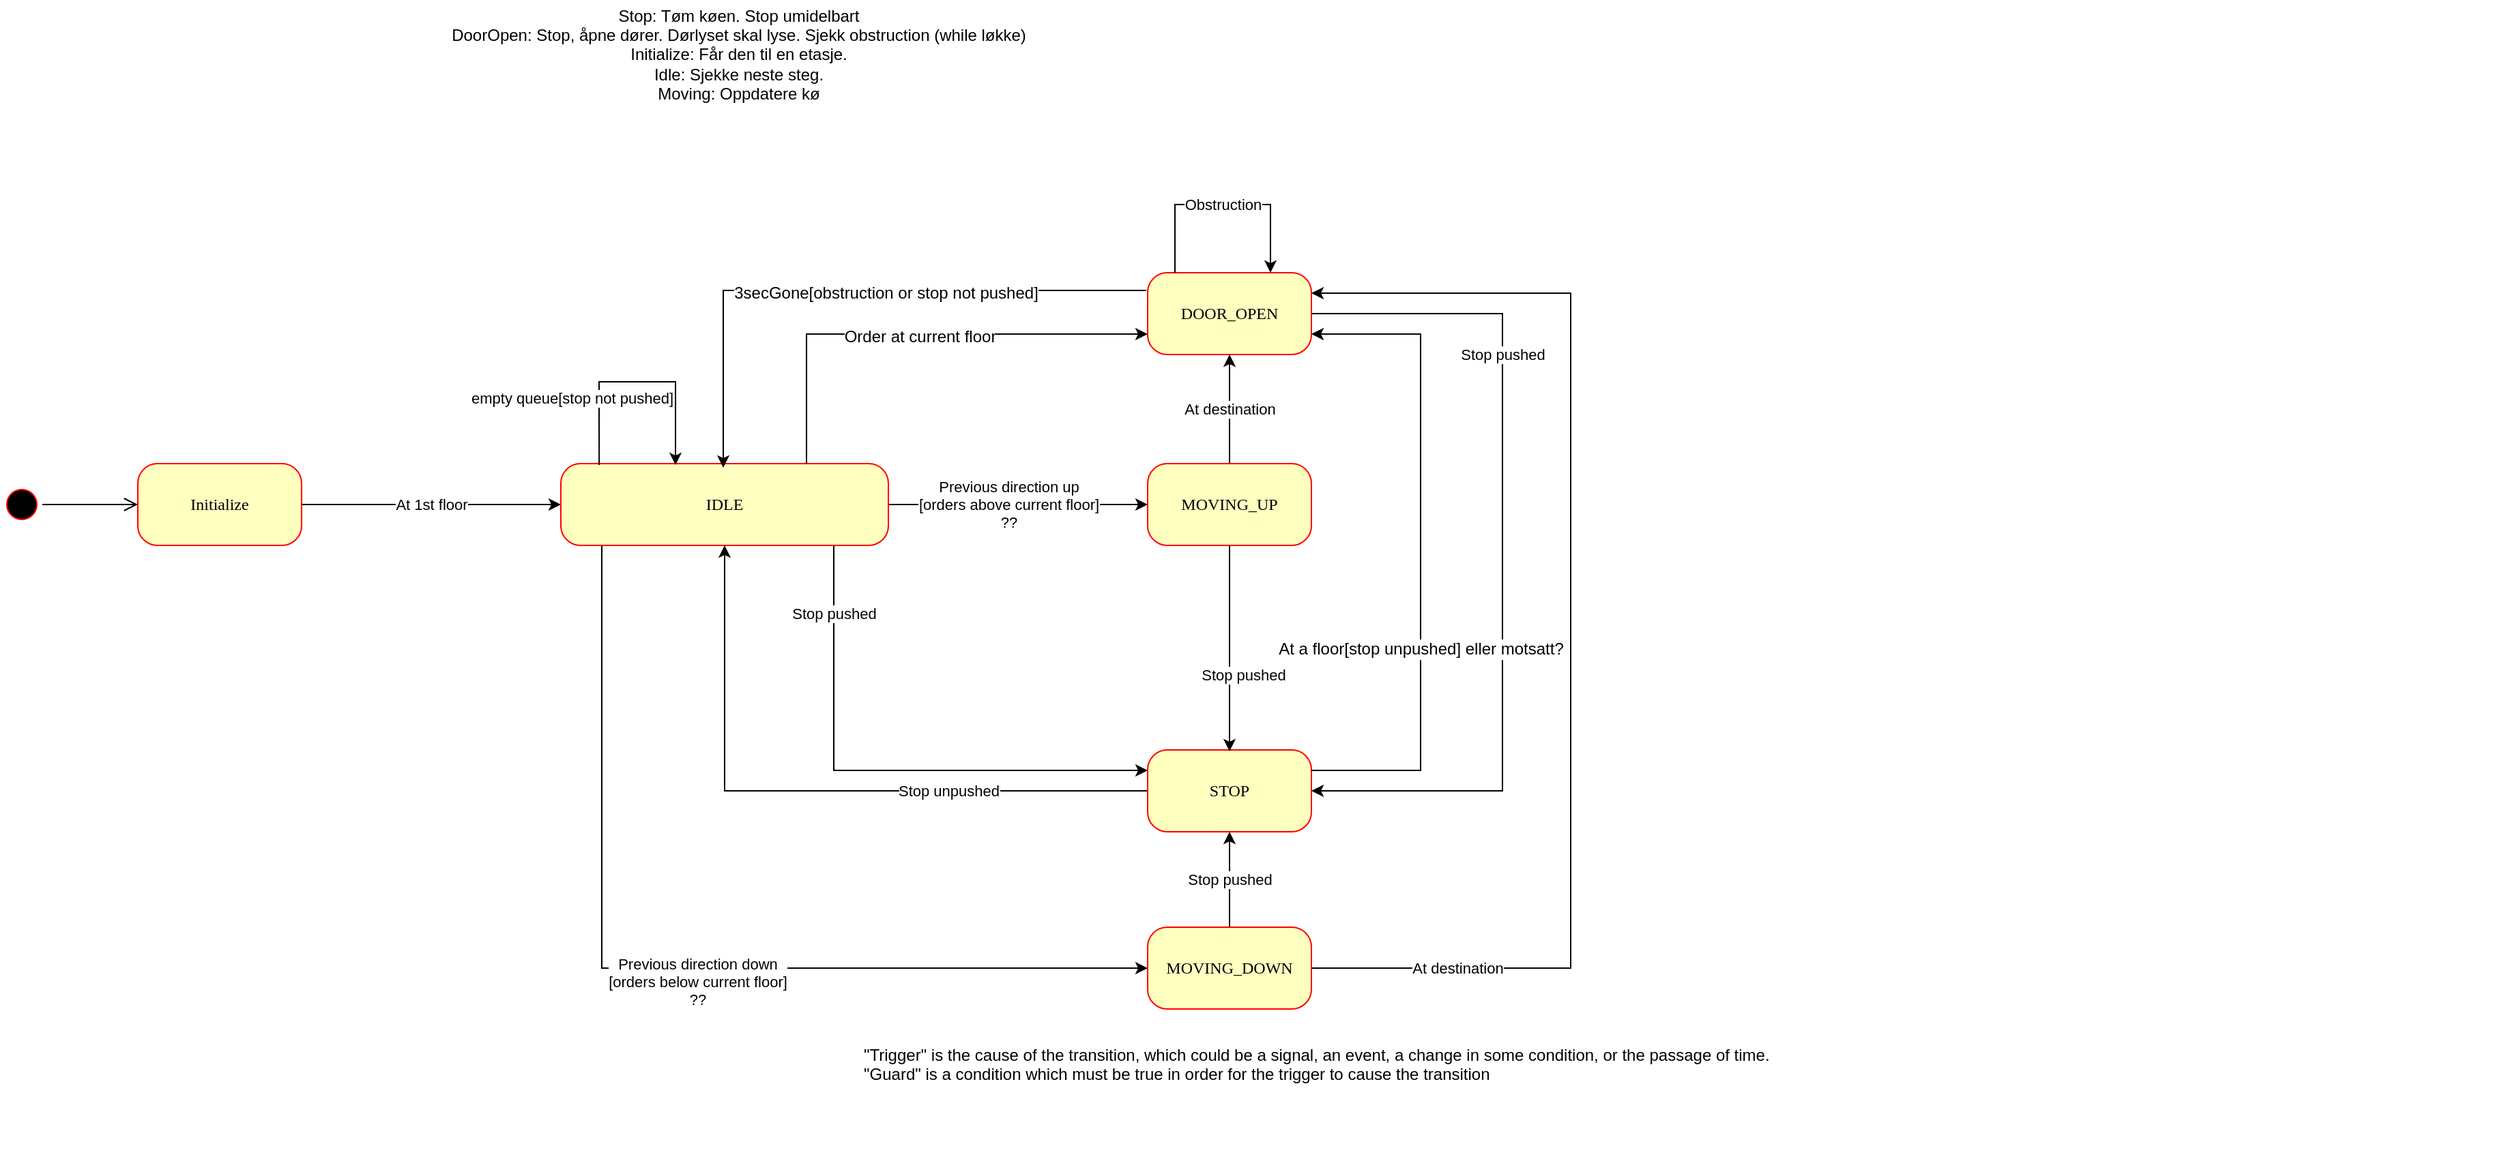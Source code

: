 <mxfile version="12.7.2" type="github">
  <diagram name="Page-1" id="58cdce13-f638-feb5-8d6f-7d28b1aa9fa0">
    <mxGraphModel dx="2034" dy="1487" grid="1" gridSize="10" guides="1" tooltips="1" connect="1" arrows="1" fold="1" page="1" pageScale="1" pageWidth="1100" pageHeight="850" background="#ffffff" math="0" shadow="0">
      <root>
        <mxCell id="0" />
        <mxCell id="1" parent="0" />
        <mxCell id="xnfGC8_ZxIWT7jYt_e5Y-49" value="At 1st floor" style="edgeStyle=orthogonalEdgeStyle;rounded=0;orthogonalLoop=1;jettySize=auto;html=1;entryX=0;entryY=0.5;entryDx=0;entryDy=0;" parent="1" source="xnfGC8_ZxIWT7jYt_e5Y-38" target="xnfGC8_ZxIWT7jYt_e5Y-48" edge="1">
          <mxGeometry relative="1" as="geometry" />
        </mxCell>
        <mxCell id="xnfGC8_ZxIWT7jYt_e5Y-38" value="Initialize" style="rounded=1;whiteSpace=wrap;html=1;arcSize=24;fillColor=#ffffc0;strokeColor=#ff0000;shadow=0;comic=0;labelBackgroundColor=none;fontFamily=Verdana;fontSize=12;fontColor=#000000;align=center;" parent="1" vertex="1">
          <mxGeometry x="-20" y="-220" width="120" height="60" as="geometry" />
        </mxCell>
        <mxCell id="xnfGC8_ZxIWT7jYt_e5Y-51" value="&lt;div&gt;Previous direction down&lt;/div&gt;&lt;div&gt;[orders below current floor]&lt;/div&gt;&lt;div&gt;??&lt;br&gt;&lt;/div&gt;" style="edgeStyle=orthogonalEdgeStyle;rounded=0;orthogonalLoop=1;jettySize=auto;html=1;exitX=0.25;exitY=1;exitDx=0;exitDy=0;entryX=0;entryY=0.5;entryDx=0;entryDy=0;" parent="1" source="xnfGC8_ZxIWT7jYt_e5Y-48" target="xnfGC8_ZxIWT7jYt_e5Y-50" edge="1">
          <mxGeometry x="0.108" y="-10" relative="1" as="geometry">
            <Array as="points">
              <mxPoint x="320" y="-160" />
              <mxPoint x="320" y="150" />
            </Array>
            <mxPoint as="offset" />
          </mxGeometry>
        </mxCell>
        <mxCell id="xnfGC8_ZxIWT7jYt_e5Y-61" value="Stop pushed" style="edgeStyle=orthogonalEdgeStyle;rounded=0;orthogonalLoop=1;jettySize=auto;html=1;exitX=0.5;exitY=1;exitDx=0;exitDy=0;entryX=0;entryY=0.25;entryDx=0;entryDy=0;" parent="1" source="xnfGC8_ZxIWT7jYt_e5Y-48" target="xnfGC8_ZxIWT7jYt_e5Y-57" edge="1">
          <mxGeometry x="-0.663" y="-50" relative="1" as="geometry">
            <Array as="points">
              <mxPoint x="490" y="-160" />
              <mxPoint x="490" y="5" />
            </Array>
            <mxPoint x="50" y="50" as="offset" />
          </mxGeometry>
        </mxCell>
        <mxCell id="xnfGC8_ZxIWT7jYt_e5Y-72" value="&lt;div&gt;Previous direction up&lt;/div&gt;&lt;div&gt;[orders above current floor]&lt;/div&gt;&lt;div&gt;??&lt;br&gt;&lt;/div&gt;" style="edgeStyle=orthogonalEdgeStyle;rounded=0;orthogonalLoop=1;jettySize=auto;html=1;exitX=1;exitY=0.25;exitDx=0;exitDy=0;entryX=0;entryY=0.5;entryDx=0;entryDy=0;" parent="1" source="xnfGC8_ZxIWT7jYt_e5Y-48" target="xnfGC8_ZxIWT7jYt_e5Y-70" edge="1">
          <mxGeometry relative="1" as="geometry">
            <Array as="points">
              <mxPoint x="530" y="-190" />
            </Array>
          </mxGeometry>
        </mxCell>
        <mxCell id="xnfGC8_ZxIWT7jYt_e5Y-48" value="IDLE" style="rounded=1;whiteSpace=wrap;html=1;arcSize=24;fillColor=#ffffc0;strokeColor=#ff0000;shadow=0;comic=0;labelBackgroundColor=none;fontFamily=Verdana;fontSize=12;fontColor=#000000;align=center;" parent="1" vertex="1">
          <mxGeometry x="290" y="-220" width="240" height="60" as="geometry" />
        </mxCell>
        <mxCell id="xnfGC8_ZxIWT7jYt_e5Y-54" value="At destination" style="edgeStyle=orthogonalEdgeStyle;rounded=0;orthogonalLoop=1;jettySize=auto;html=1;entryX=1;entryY=0.25;entryDx=0;entryDy=0;exitX=1;exitY=0.5;exitDx=0;exitDy=0;" parent="1" source="xnfGC8_ZxIWT7jYt_e5Y-50" target="xnfGC8_ZxIWT7jYt_e5Y-53" edge="1">
          <mxGeometry x="-0.757" relative="1" as="geometry">
            <Array as="points">
              <mxPoint x="1030" y="150" />
              <mxPoint x="1030" y="-345" />
            </Array>
            <mxPoint as="offset" />
          </mxGeometry>
        </mxCell>
        <mxCell id="xnfGC8_ZxIWT7jYt_e5Y-58" value="Stop pushed" style="edgeStyle=orthogonalEdgeStyle;rounded=0;orthogonalLoop=1;jettySize=auto;html=1;" parent="1" source="xnfGC8_ZxIWT7jYt_e5Y-50" target="xnfGC8_ZxIWT7jYt_e5Y-57" edge="1">
          <mxGeometry relative="1" as="geometry">
            <Array as="points">
              <mxPoint x="780" y="70" />
              <mxPoint x="780" y="70" />
            </Array>
          </mxGeometry>
        </mxCell>
        <mxCell id="xnfGC8_ZxIWT7jYt_e5Y-50" value="MOVING_DOWN" style="rounded=1;whiteSpace=wrap;html=1;arcSize=24;fillColor=#ffffc0;strokeColor=#ff0000;shadow=0;comic=0;labelBackgroundColor=none;fontFamily=Verdana;fontSize=12;fontColor=#000000;align=center;" parent="1" vertex="1">
          <mxGeometry x="720" y="120" width="120" height="60" as="geometry" />
        </mxCell>
        <mxCell id="xnfGC8_ZxIWT7jYt_e5Y-59" style="edgeStyle=orthogonalEdgeStyle;rounded=0;orthogonalLoop=1;jettySize=auto;html=1;entryX=0.5;entryY=1;entryDx=0;entryDy=0;" parent="1" source="xnfGC8_ZxIWT7jYt_e5Y-57" edge="1" target="xnfGC8_ZxIWT7jYt_e5Y-48">
          <mxGeometry relative="1" as="geometry">
            <mxPoint x="460" y="-120" as="targetPoint" />
            <Array as="points">
              <mxPoint x="410" y="20" />
            </Array>
          </mxGeometry>
        </mxCell>
        <mxCell id="xnfGC8_ZxIWT7jYt_e5Y-60" value="Stop unpushed" style="text;html=1;align=center;verticalAlign=middle;resizable=0;points=[];labelBackgroundColor=#ffffff;fontSize=11;" parent="xnfGC8_ZxIWT7jYt_e5Y-59" vertex="1" connectable="0">
          <mxGeometry x="-0.405" relative="1" as="geometry">
            <mxPoint as="offset" />
          </mxGeometry>
        </mxCell>
        <mxCell id="xnfGC8_ZxIWT7jYt_e5Y-57" value="STOP" style="rounded=1;whiteSpace=wrap;html=1;arcSize=24;fillColor=#ffffc0;strokeColor=#ff0000;shadow=0;comic=0;labelBackgroundColor=none;fontFamily=Verdana;fontSize=12;fontColor=#000000;align=center;" parent="1" vertex="1">
          <mxGeometry x="720" y="-10" width="120" height="60" as="geometry" />
        </mxCell>
        <mxCell id="xnfGC8_ZxIWT7jYt_e5Y-55" style="edgeStyle=orthogonalEdgeStyle;rounded=0;orthogonalLoop=1;jettySize=auto;html=1;entryX=0.5;entryY=0;entryDx=0;entryDy=0;" parent="1" edge="1">
          <mxGeometry relative="1" as="geometry">
            <mxPoint x="719" y="-346.996" as="sourcePoint" />
            <mxPoint x="409" y="-217.03" as="targetPoint" />
            <Array as="points">
              <mxPoint x="409" y="-347.03" />
            </Array>
          </mxGeometry>
        </mxCell>
        <mxCell id="xnfGC8_ZxIWT7jYt_e5Y-56" value="3secGone[obstruction or stop not pushed]" style="text;html=1;align=center;verticalAlign=middle;resizable=0;points=[];labelBackgroundColor=#ffffff;" parent="xnfGC8_ZxIWT7jYt_e5Y-55" vertex="1" connectable="0">
          <mxGeometry x="-0.131" y="2" relative="1" as="geometry">
            <mxPoint as="offset" />
          </mxGeometry>
        </mxCell>
        <mxCell id="xnfGC8_ZxIWT7jYt_e5Y-63" value="Stop pushed" style="edgeStyle=orthogonalEdgeStyle;rounded=0;orthogonalLoop=1;jettySize=auto;html=1;exitX=1;exitY=0.5;exitDx=0;exitDy=0;entryX=1;entryY=0.5;entryDx=0;entryDy=0;" parent="1" source="xnfGC8_ZxIWT7jYt_e5Y-53" target="xnfGC8_ZxIWT7jYt_e5Y-57" edge="1">
          <mxGeometry x="-0.556" y="-30" relative="1" as="geometry">
            <Array as="points">
              <mxPoint x="980" y="-330" />
              <mxPoint x="980" y="20" />
            </Array>
            <mxPoint x="30" y="30" as="offset" />
          </mxGeometry>
        </mxCell>
        <mxCell id="xnfGC8_ZxIWT7jYt_e5Y-53" value="DOOR_OPEN" style="rounded=1;whiteSpace=wrap;html=1;arcSize=24;fillColor=#ffffc0;strokeColor=#ff0000;shadow=0;comic=0;labelBackgroundColor=none;fontFamily=Verdana;fontSize=12;fontColor=#000000;align=center;" parent="1" vertex="1">
          <mxGeometry x="720" y="-360" width="120" height="60" as="geometry" />
        </mxCell>
        <mxCell id="xnfGC8_ZxIWT7jYt_e5Y-44" value="" style="ellipse;html=1;shape=startState;fillColor=#000000;strokeColor=#ff0000;rounded=1;shadow=0;comic=0;labelBackgroundColor=none;fontFamily=Verdana;fontSize=12;fontColor=#000000;align=center;direction=south;" parent="1" vertex="1">
          <mxGeometry x="-120.0" y="-205" width="30" height="30" as="geometry" />
        </mxCell>
        <mxCell id="xnfGC8_ZxIWT7jYt_e5Y-45" value="" style="edgeStyle=orthogonalEdgeStyle;html=1;labelBackgroundColor=none;endArrow=open;endSize=8;strokeColor=#000000;fontFamily=Verdana;fontSize=12;align=left;entryX=0;entryY=0.5;entryDx=0;entryDy=0;" parent="1" source="xnfGC8_ZxIWT7jYt_e5Y-44" target="xnfGC8_ZxIWT7jYt_e5Y-38" edge="1">
          <mxGeometry x="-0.12" relative="1" as="geometry">
            <mxPoint x="9.33" y="-190.42" as="sourcePoint" />
            <mxPoint x="170.0" y="-190.42" as="targetPoint" />
            <mxPoint as="offset" />
          </mxGeometry>
        </mxCell>
        <mxCell id="xnfGC8_ZxIWT7jYt_e5Y-64" value="&lt;div&gt;Stop: Tøm køen. Stop umidelbart&lt;/div&gt;&lt;div&gt;DoorOpen: Stop, åpne dører. Dørlyset skal lyse. Sjekk obstruction (while løkke)&lt;br&gt;&lt;/div&gt;&lt;div&gt;Initialize: Får den til en etasje.&lt;/div&gt;&lt;div&gt;Idle: Sjekke neste steg. &lt;br&gt;&lt;/div&gt;&lt;div&gt;Moving: Oppdatere kø&lt;br&gt;&lt;/div&gt;" style="text;html=1;align=center;verticalAlign=middle;resizable=0;points=[];autosize=1;" parent="1" vertex="1">
          <mxGeometry x="170" y="-560" width="500" height="80" as="geometry" />
        </mxCell>
        <mxCell id="xnfGC8_ZxIWT7jYt_e5Y-65" value="Obstruction" style="edgeStyle=orthogonalEdgeStyle;rounded=0;orthogonalLoop=1;jettySize=auto;html=1;entryX=0.75;entryY=0;entryDx=0;entryDy=0;" parent="1" target="xnfGC8_ZxIWT7jYt_e5Y-53" edge="1">
          <mxGeometry relative="1" as="geometry">
            <Array as="points">
              <mxPoint x="740" y="-360" />
              <mxPoint x="740" y="-410" />
              <mxPoint x="810" y="-410" />
            </Array>
            <mxPoint x="740" y="-360" as="sourcePoint" />
          </mxGeometry>
        </mxCell>
        <mxCell id="xnfGC8_ZxIWT7jYt_e5Y-73" value="Stop pushed" style="edgeStyle=orthogonalEdgeStyle;rounded=0;orthogonalLoop=1;jettySize=auto;html=1;exitX=0.5;exitY=1;exitDx=0;exitDy=0;" parent="1" source="xnfGC8_ZxIWT7jYt_e5Y-70" edge="1">
          <mxGeometry x="0.258" y="10" relative="1" as="geometry">
            <mxPoint as="offset" />
            <Array as="points">
              <mxPoint x="780" y="-9" />
            </Array>
            <mxPoint x="780" y="-9" as="targetPoint" />
          </mxGeometry>
        </mxCell>
        <mxCell id="xnfGC8_ZxIWT7jYt_e5Y-74" value="At destination" style="edgeStyle=orthogonalEdgeStyle;rounded=0;orthogonalLoop=1;jettySize=auto;html=1;exitX=0.5;exitY=0;exitDx=0;exitDy=0;entryX=0.5;entryY=1;entryDx=0;entryDy=0;" parent="1" source="xnfGC8_ZxIWT7jYt_e5Y-70" target="xnfGC8_ZxIWT7jYt_e5Y-53" edge="1">
          <mxGeometry relative="1" as="geometry">
            <Array as="points">
              <mxPoint x="780" y="-240" />
              <mxPoint x="780" y="-240" />
            </Array>
          </mxGeometry>
        </mxCell>
        <mxCell id="xnfGC8_ZxIWT7jYt_e5Y-70" value="MOVING_UP" style="rounded=1;whiteSpace=wrap;html=1;arcSize=24;fillColor=#ffffc0;strokeColor=#ff0000;shadow=0;comic=0;labelBackgroundColor=none;fontFamily=Verdana;fontSize=12;fontColor=#000000;align=center;" parent="1" vertex="1">
          <mxGeometry x="720" y="-220" width="120" height="60" as="geometry" />
        </mxCell>
        <mxCell id="vARx-QSnKT3jjr5TEnCY-1" value="" style="endArrow=classic;html=1;entryX=0;entryY=0.75;entryDx=0;entryDy=0;rounded=0;exitX=0.75;exitY=0;exitDx=0;exitDy=0;" edge="1" parent="1" source="xnfGC8_ZxIWT7jYt_e5Y-48" target="xnfGC8_ZxIWT7jYt_e5Y-53">
          <mxGeometry width="50" height="50" relative="1" as="geometry">
            <mxPoint x="483" y="-220" as="sourcePoint" />
            <mxPoint x="570" y="-180" as="targetPoint" />
            <Array as="points">
              <mxPoint x="470" y="-270" />
              <mxPoint x="470" y="-315" />
            </Array>
          </mxGeometry>
        </mxCell>
        <mxCell id="vARx-QSnKT3jjr5TEnCY-2" value="Order at current floor" style="text;html=1;align=center;verticalAlign=middle;resizable=0;points=[];labelBackgroundColor=#ffffff;" vertex="1" connectable="0" parent="vARx-QSnKT3jjr5TEnCY-1">
          <mxGeometry x="0.029" y="-2" relative="1" as="geometry">
            <mxPoint as="offset" />
          </mxGeometry>
        </mxCell>
        <mxCell id="vARx-QSnKT3jjr5TEnCY-3" value="empty queue[stop not pushed]" style="endArrow=classic;html=1;exitX=0.117;exitY=0.017;exitDx=0;exitDy=0;exitPerimeter=0;entryX=0.35;entryY=0.017;entryDx=0;entryDy=0;entryPerimeter=0;rounded=0;" edge="1" parent="1" source="xnfGC8_ZxIWT7jYt_e5Y-48" target="xnfGC8_ZxIWT7jYt_e5Y-48">
          <mxGeometry x="-0.444" y="20" width="50" height="50" relative="1" as="geometry">
            <mxPoint x="520" y="-130" as="sourcePoint" />
            <mxPoint x="570" y="-180" as="targetPoint" />
            <Array as="points">
              <mxPoint x="318" y="-250" />
              <mxPoint x="318" y="-280" />
              <mxPoint x="374" y="-280" />
            </Array>
            <mxPoint as="offset" />
          </mxGeometry>
        </mxCell>
        <mxCell id="vARx-QSnKT3jjr5TEnCY-6" value="" style="endArrow=classic;html=1;exitX=1;exitY=0.25;exitDx=0;exitDy=0;entryX=1;entryY=0.75;entryDx=0;entryDy=0;rounded=0;" edge="1" parent="1" source="xnfGC8_ZxIWT7jYt_e5Y-57" target="xnfGC8_ZxIWT7jYt_e5Y-53">
          <mxGeometry width="50" height="50" relative="1" as="geometry">
            <mxPoint x="640" y="-60" as="sourcePoint" />
            <mxPoint x="690" y="-110" as="targetPoint" />
            <Array as="points">
              <mxPoint x="920" y="5" />
              <mxPoint x="920" y="-110" />
              <mxPoint x="920" y="-315" />
            </Array>
          </mxGeometry>
        </mxCell>
        <mxCell id="vARx-QSnKT3jjr5TEnCY-7" value="At a floor[stop unpushed] eller motsatt?" style="text;html=1;align=center;verticalAlign=middle;resizable=0;points=[];labelBackgroundColor=#ffffff;" vertex="1" connectable="0" parent="vARx-QSnKT3jjr5TEnCY-6">
          <mxGeometry x="-0.571" y="66" relative="1" as="geometry">
            <mxPoint x="66" y="-66" as="offset" />
          </mxGeometry>
        </mxCell>
        <mxCell id="vARx-QSnKT3jjr5TEnCY-8" value="&lt;div&gt;&quot;Trigger&quot; is the cause of the transition, which could be a signal, an event, a change in some condition, or the passage of time. &lt;br&gt;&lt;/div&gt;&lt;div&gt;&quot;Guard&quot; is a condition which must be true in order for the trigger to cause the transition&lt;/div&gt;" style="text;html=1;" vertex="1" parent="1">
          <mxGeometry x="510" y="200" width="1200" height="100" as="geometry" />
        </mxCell>
      </root>
    </mxGraphModel>
  </diagram>
</mxfile>
